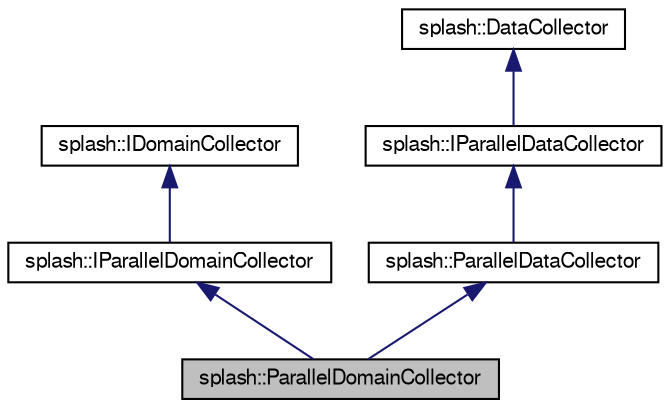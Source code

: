 digraph "splash::ParallelDomainCollector"
{
  edge [fontname="FreeSans",fontsize="10",labelfontname="FreeSans",labelfontsize="10"];
  node [fontname="FreeSans",fontsize="10",shape=record];
  Node1 [label="splash::ParallelDomainCollector",height=0.2,width=0.4,color="black", fillcolor="grey75", style="filled" fontcolor="black"];
  Node2 -> Node1 [dir="back",color="midnightblue",fontsize="10",style="solid",fontname="FreeSans"];
  Node2 [label="splash::IParallelDomainCollector",height=0.2,width=0.4,color="black", fillcolor="white", style="filled",URL="$classsplash_1_1_i_parallel_domain_collector.html"];
  Node3 -> Node2 [dir="back",color="midnightblue",fontsize="10",style="solid",fontname="FreeSans"];
  Node3 [label="splash::IDomainCollector",height=0.2,width=0.4,color="black", fillcolor="white", style="filled",URL="$classsplash_1_1_i_domain_collector.html"];
  Node4 -> Node1 [dir="back",color="midnightblue",fontsize="10",style="solid",fontname="FreeSans"];
  Node4 [label="splash::ParallelDataCollector",height=0.2,width=0.4,color="black", fillcolor="white", style="filled",URL="$classsplash_1_1_parallel_data_collector.html"];
  Node5 -> Node4 [dir="back",color="midnightblue",fontsize="10",style="solid",fontname="FreeSans"];
  Node5 [label="splash::IParallelDataCollector",height=0.2,width=0.4,color="black", fillcolor="white", style="filled",URL="$classsplash_1_1_i_parallel_data_collector.html"];
  Node6 -> Node5 [dir="back",color="midnightblue",fontsize="10",style="solid",fontname="FreeSans"];
  Node6 [label="splash::DataCollector",height=0.2,width=0.4,color="black", fillcolor="white", style="filled",URL="$classsplash_1_1_data_collector.html"];
}
